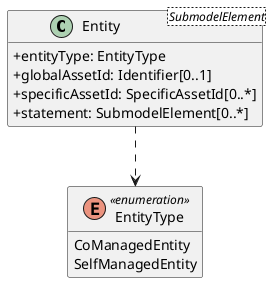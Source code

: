 @startuml
skinparam classAttributeIconSize 0
hide methods

class Entity<SubmodelElement> {
  +entityType: EntityType 
  +globalAssetId: Identifier[0..1] 
  +specificAssetId: SpecificAssetId[0..*] 
  +statement: SubmodelElement[0..*] 
}
enum EntityType <<enumeration>> {
  CoManagedEntity
  SelfManagedEntity
}
Entity ..> EntityType
@enduml